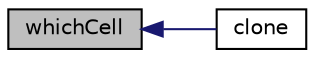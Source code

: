 digraph "whichCell"
{
  bgcolor="transparent";
  edge [fontname="Helvetica",fontsize="10",labelfontname="Helvetica",labelfontsize="10"];
  node [fontname="Helvetica",fontsize="10",shape=record];
  rankdir="LR";
  Node649 [label="whichCell",height=0.2,width=0.4,color="black", fillcolor="grey75", style="filled", fontcolor="black"];
  Node649 -> Node650 [dir="back",color="midnightblue",fontsize="10",style="solid",fontname="Helvetica"];
  Node650 [label="clone",height=0.2,width=0.4,color="black",URL="$a28661.html#a9a757a7a1277d34382e61ed9558adf02",tooltip="Construct and return a clone, resetting the cell list. "];
}
